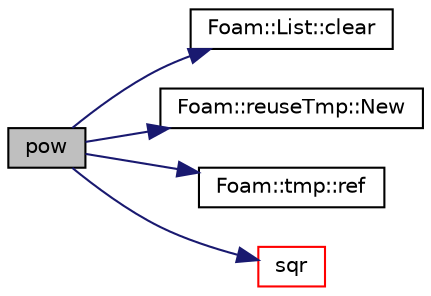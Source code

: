 digraph "pow"
{
  bgcolor="transparent";
  edge [fontname="Helvetica",fontsize="10",labelfontname="Helvetica",labelfontsize="10"];
  node [fontname="Helvetica",fontsize="10",shape=record];
  rankdir="LR";
  Node78099 [label="pow",height=0.2,width=0.4,color="black", fillcolor="grey75", style="filled", fontcolor="black"];
  Node78099 -> Node78100 [color="midnightblue",fontsize="10",style="solid",fontname="Helvetica"];
  Node78100 [label="Foam::List::clear",height=0.2,width=0.4,color="black",URL="$a26833.html#ac8bb3912a3ce86b15842e79d0b421204",tooltip="Clear the list, i.e. set size to zero. "];
  Node78099 -> Node78101 [color="midnightblue",fontsize="10",style="solid",fontname="Helvetica"];
  Node78101 [label="Foam::reuseTmp::New",height=0.2,width=0.4,color="black",URL="$a27585.html#a2b5e0e2610db362989068624238a3e2c"];
  Node78099 -> Node78102 [color="midnightblue",fontsize="10",style="solid",fontname="Helvetica"];
  Node78102 [label="Foam::tmp::ref",height=0.2,width=0.4,color="black",URL="$a27077.html#aeaf81e641282874cef07f5b808efc83b",tooltip="Return non-const reference or generate a fatal error. "];
  Node78099 -> Node78103 [color="midnightblue",fontsize="10",style="solid",fontname="Helvetica"];
  Node78103 [label="sqr",height=0.2,width=0.4,color="red",URL="$a21851.html#a277dc11c581d53826ab5090b08f3b17b"];
}
